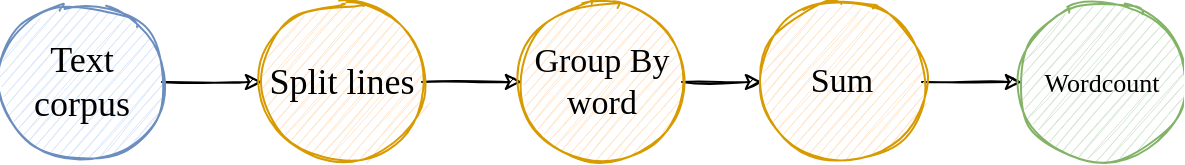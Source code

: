 <mxfile version="13.6.2" type="device"><diagram id="-fiPLEpjtOaA3OWibSq1" name="Page-1"><mxGraphModel dx="981" dy="567" grid="1" gridSize="10" guides="1" tooltips="1" connect="1" arrows="1" fold="1" page="1" pageScale="1" pageWidth="1600" pageHeight="900" math="0" shadow="0" extFonts="Architects Daughter^https://fonts.googleapis.com/css?family=Architects+Daughter"><root><mxCell id="0"/><mxCell id="1" parent="0"/><mxCell id="RGV7aWCgDmLjIqeuh_T0-6" style="edgeStyle=orthogonalEdgeStyle;rounded=0;orthogonalLoop=1;jettySize=auto;html=1;sketch=1;" parent="1" source="RGV7aWCgDmLjIqeuh_T0-1" target="RGV7aWCgDmLjIqeuh_T0-2" edge="1"><mxGeometry relative="1" as="geometry"/></mxCell><mxCell id="RGV7aWCgDmLjIqeuh_T0-1" value="&lt;font face=&quot;Architects Daughter&quot; style=&quot;font-size: 18px&quot;&gt;Text corpus&lt;br&gt;&lt;/font&gt;" style="ellipse;whiteSpace=wrap;html=1;aspect=fixed;sketch=1;fillColor=#dae8fc;strokeColor=#6c8ebf;" parent="1" vertex="1"><mxGeometry x="190" y="330" width="80" height="80" as="geometry"/></mxCell><mxCell id="RGV7aWCgDmLjIqeuh_T0-7" style="edgeStyle=orthogonalEdgeStyle;rounded=0;orthogonalLoop=1;jettySize=auto;html=1;sketch=1;" parent="1" source="RGV7aWCgDmLjIqeuh_T0-2" target="RGV7aWCgDmLjIqeuh_T0-3" edge="1"><mxGeometry relative="1" as="geometry"/></mxCell><mxCell id="RGV7aWCgDmLjIqeuh_T0-2" value="&lt;font face=&quot;Architects Daughter&quot; style=&quot;font-size: 18px&quot;&gt;Split lines&lt;/font&gt;" style="ellipse;whiteSpace=wrap;html=1;aspect=fixed;sketch=1;fillColor=#ffe6cc;strokeColor=#d79b00;" parent="1" vertex="1"><mxGeometry x="320" y="330" width="80" height="80" as="geometry"/></mxCell><mxCell id="RGV7aWCgDmLjIqeuh_T0-8" style="edgeStyle=orthogonalEdgeStyle;rounded=0;orthogonalLoop=1;jettySize=auto;html=1;sketch=1;" parent="1" source="RGV7aWCgDmLjIqeuh_T0-3" target="RGV7aWCgDmLjIqeuh_T0-4" edge="1"><mxGeometry relative="1" as="geometry"/></mxCell><mxCell id="RGV7aWCgDmLjIqeuh_T0-3" value="&lt;font face=&quot;Architects Daughter&quot; style=&quot;font-size: 17px&quot;&gt;Group By word&lt;/font&gt;" style="ellipse;whiteSpace=wrap;html=1;aspect=fixed;sketch=1;fillColor=#ffe6cc;strokeColor=#d79b00;" parent="1" vertex="1"><mxGeometry x="450" y="330" width="80" height="80" as="geometry"/></mxCell><mxCell id="RGV7aWCgDmLjIqeuh_T0-9" style="edgeStyle=orthogonalEdgeStyle;rounded=0;orthogonalLoop=1;jettySize=auto;html=1;sketch=1;" parent="1" source="RGV7aWCgDmLjIqeuh_T0-4" target="RGV7aWCgDmLjIqeuh_T0-5" edge="1"><mxGeometry relative="1" as="geometry"/></mxCell><mxCell id="RGV7aWCgDmLjIqeuh_T0-4" value="&lt;font face=&quot;Architects Daughter&quot; style=&quot;font-size: 17px&quot;&gt;Sum&lt;/font&gt;" style="ellipse;whiteSpace=wrap;html=1;aspect=fixed;sketch=1;fillColor=#ffe6cc;strokeColor=#d79b00;" parent="1" vertex="1"><mxGeometry x="570" y="330" width="80" height="80" as="geometry"/></mxCell><mxCell id="RGV7aWCgDmLjIqeuh_T0-5" value="&lt;font face=&quot;Architects Daughter&quot; style=&quot;font-size: 13px&quot;&gt;Wordcount&lt;/font&gt;" style="ellipse;whiteSpace=wrap;html=1;aspect=fixed;sketch=1;fillColor=#d5e8d4;strokeColor=#82b366;" parent="1" vertex="1"><mxGeometry x="700" y="330" width="80" height="80" as="geometry"/></mxCell></root></mxGraphModel></diagram></mxfile>